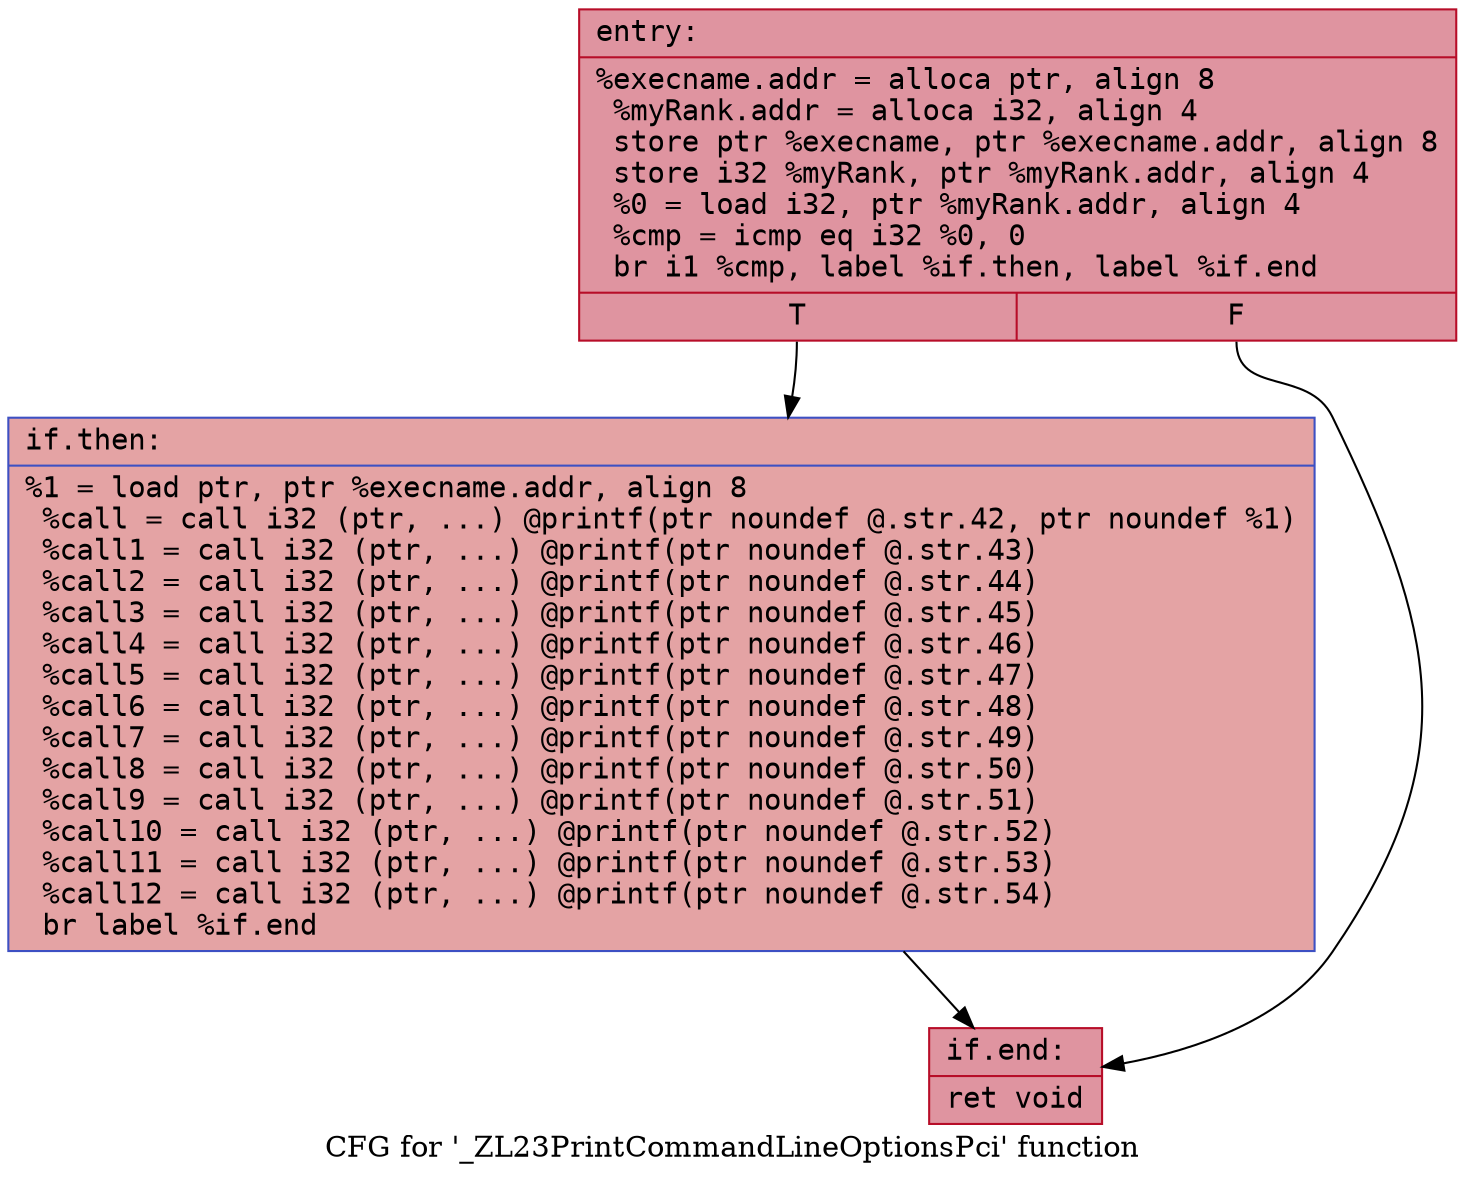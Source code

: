 digraph "CFG for '_ZL23PrintCommandLineOptionsPci' function" {
	label="CFG for '_ZL23PrintCommandLineOptionsPci' function";

	Node0x55ca701b3ad0 [shape=record,color="#b70d28ff", style=filled, fillcolor="#b70d2870" fontname="Courier",label="{entry:\l|  %execname.addr = alloca ptr, align 8\l  %myRank.addr = alloca i32, align 4\l  store ptr %execname, ptr %execname.addr, align 8\l  store i32 %myRank, ptr %myRank.addr, align 4\l  %0 = load i32, ptr %myRank.addr, align 4\l  %cmp = icmp eq i32 %0, 0\l  br i1 %cmp, label %if.then, label %if.end\l|{<s0>T|<s1>F}}"];
	Node0x55ca701b3ad0:s0 -> Node0x55ca701b3e20[tooltip="entry -> if.then\nProbability 37.50%" ];
	Node0x55ca701b3ad0:s1 -> Node0x55ca701b3e90[tooltip="entry -> if.end\nProbability 62.50%" ];
	Node0x55ca701b3e20 [shape=record,color="#3d50c3ff", style=filled, fillcolor="#c32e3170" fontname="Courier",label="{if.then:\l|  %1 = load ptr, ptr %execname.addr, align 8\l  %call = call i32 (ptr, ...) @printf(ptr noundef @.str.42, ptr noundef %1)\l  %call1 = call i32 (ptr, ...) @printf(ptr noundef @.str.43)\l  %call2 = call i32 (ptr, ...) @printf(ptr noundef @.str.44)\l  %call3 = call i32 (ptr, ...) @printf(ptr noundef @.str.45)\l  %call4 = call i32 (ptr, ...) @printf(ptr noundef @.str.46)\l  %call5 = call i32 (ptr, ...) @printf(ptr noundef @.str.47)\l  %call6 = call i32 (ptr, ...) @printf(ptr noundef @.str.48)\l  %call7 = call i32 (ptr, ...) @printf(ptr noundef @.str.49)\l  %call8 = call i32 (ptr, ...) @printf(ptr noundef @.str.50)\l  %call9 = call i32 (ptr, ...) @printf(ptr noundef @.str.51)\l  %call10 = call i32 (ptr, ...) @printf(ptr noundef @.str.52)\l  %call11 = call i32 (ptr, ...) @printf(ptr noundef @.str.53)\l  %call12 = call i32 (ptr, ...) @printf(ptr noundef @.str.54)\l  br label %if.end\l}"];
	Node0x55ca701b3e20 -> Node0x55ca701b3e90[tooltip="if.then -> if.end\nProbability 100.00%" ];
	Node0x55ca701b3e90 [shape=record,color="#b70d28ff", style=filled, fillcolor="#b70d2870" fontname="Courier",label="{if.end:\l|  ret void\l}"];
}
